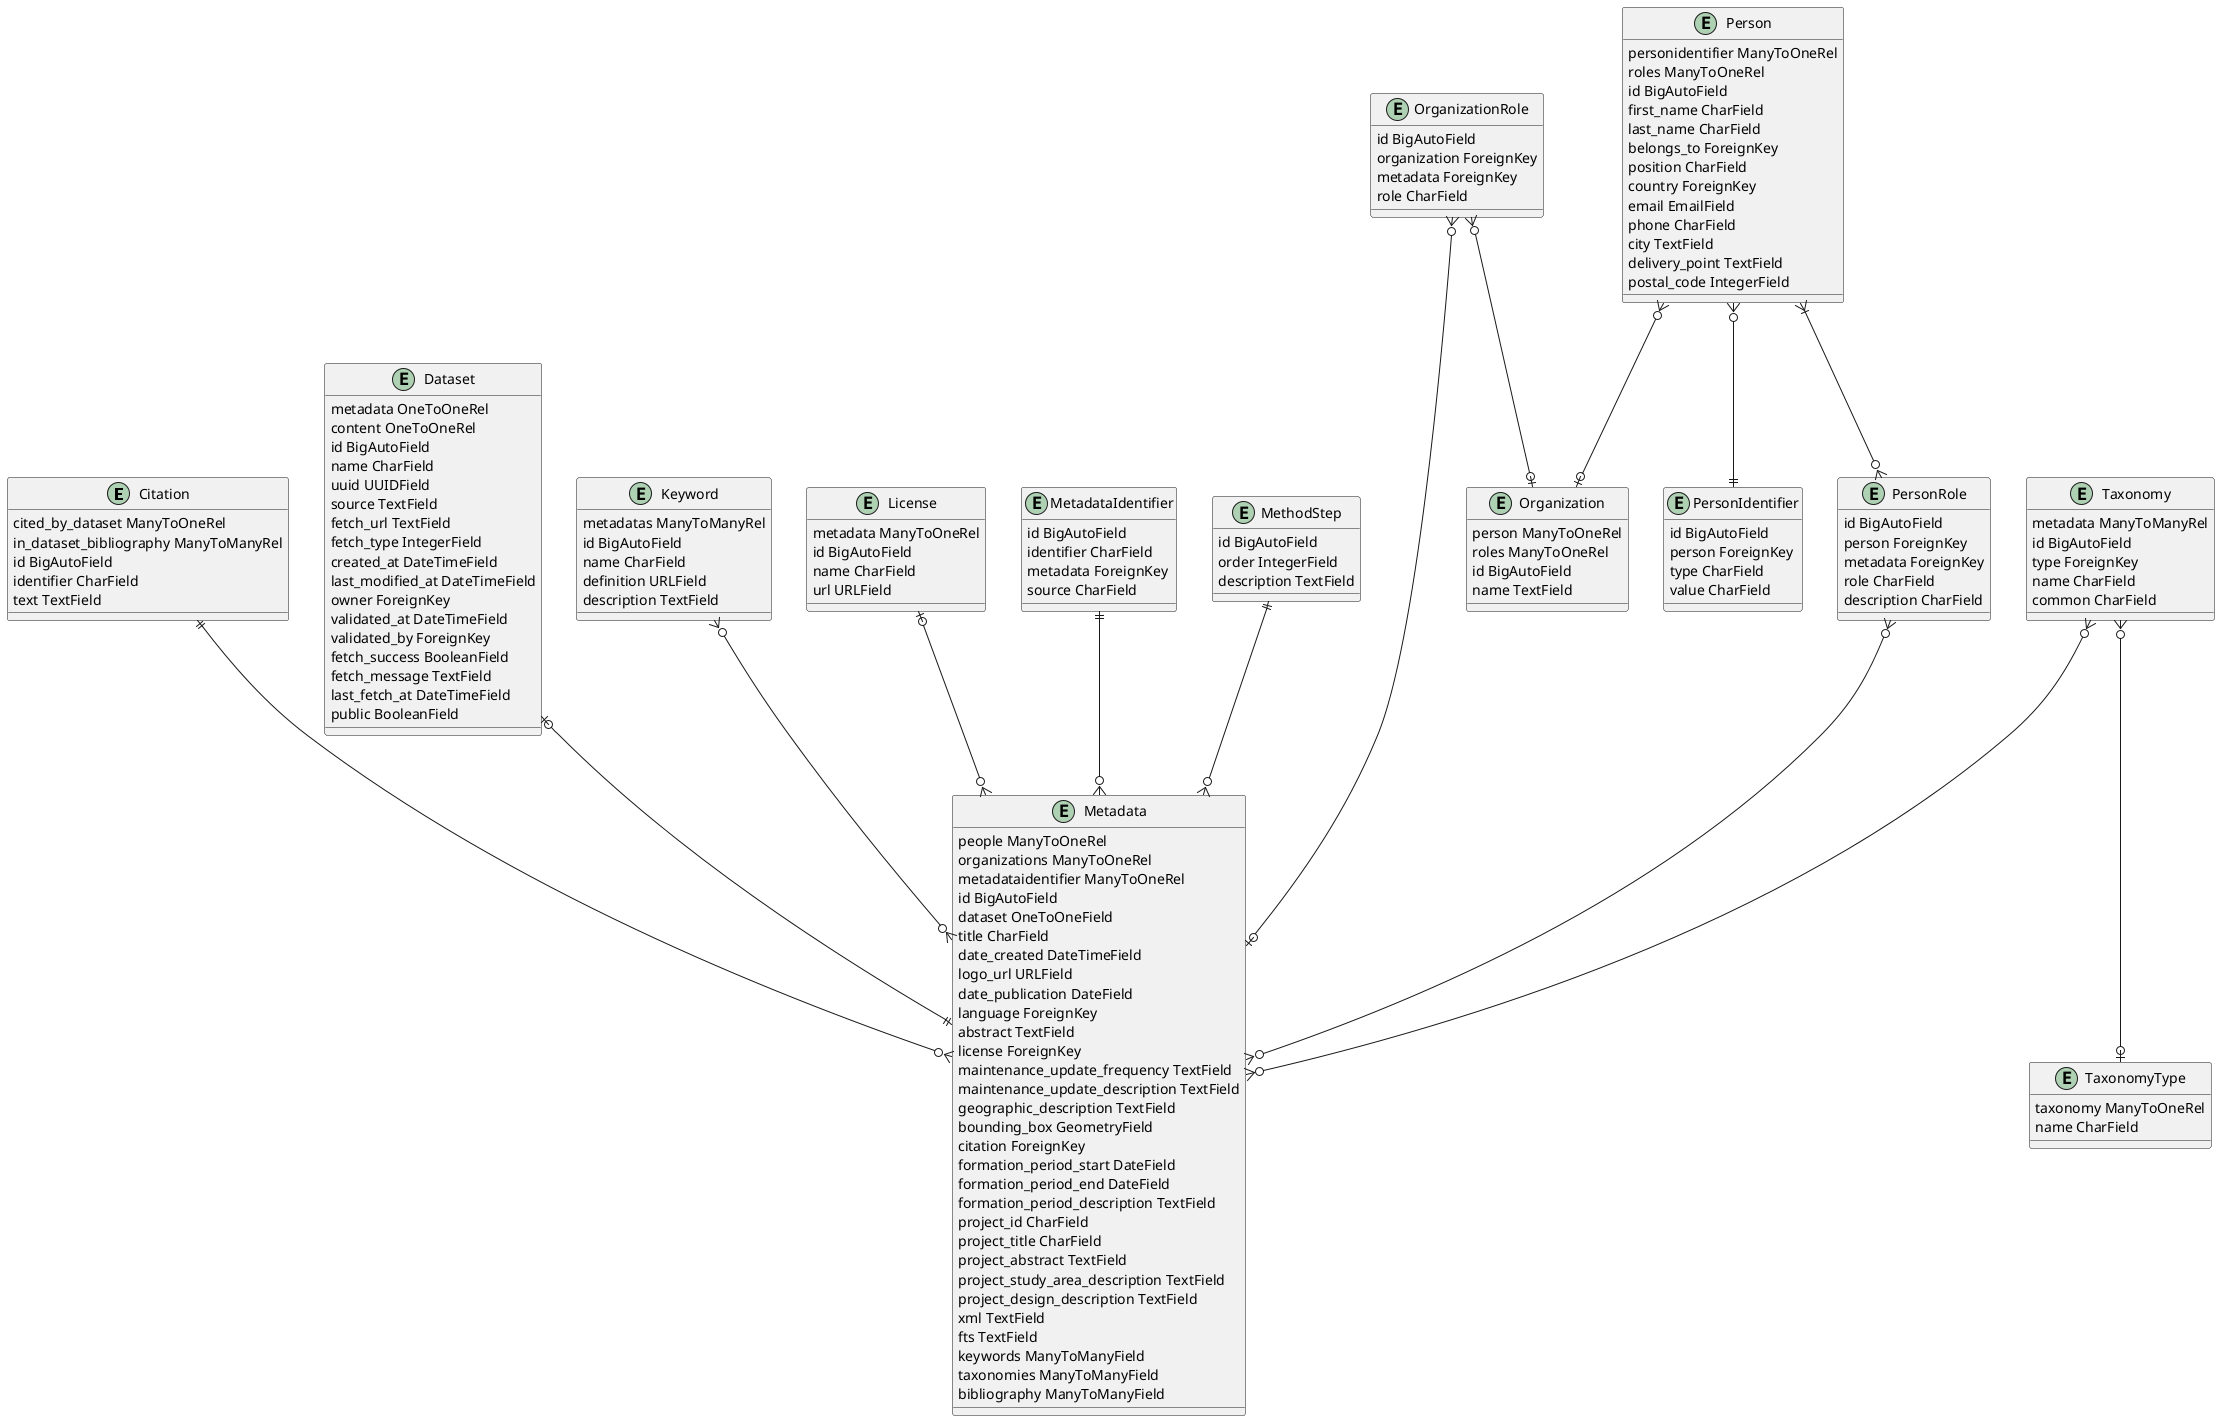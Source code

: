 @startuml
entity Citation {
    cited_by_dataset ManyToOneRel
    in_dataset_bibliography ManyToManyRel
    id BigAutoField
    identifier CharField
    text TextField
}

entity Dataset {
    metadata OneToOneRel
    content OneToOneRel
    id BigAutoField
    name CharField
    uuid UUIDField
    source TextField
    fetch_url TextField
    fetch_type IntegerField
    created_at DateTimeField
    last_modified_at DateTimeField
    owner ForeignKey
    validated_at DateTimeField
    validated_by ForeignKey
    fetch_success BooleanField
    fetch_message TextField
    last_fetch_at DateTimeField
    public BooleanField
}

entity Keyword {
    metadatas ManyToManyRel
    id BigAutoField
    name CharField
    definition URLField
    description TextField
}

entity License {
    metadata ManyToOneRel
    id BigAutoField
    name CharField
    url URLField
}

entity Metadata {
    people ManyToOneRel
    organizations ManyToOneRel
    metadataidentifier ManyToOneRel
    id BigAutoField
    dataset OneToOneField
    title CharField
    date_created DateTimeField
    logo_url URLField
    date_publication DateField
    language ForeignKey
    abstract TextField
    license ForeignKey
    maintenance_update_frequency TextField
    maintenance_update_description TextField
    geographic_description TextField
    bounding_box GeometryField
    citation ForeignKey
    formation_period_start DateField
    formation_period_end DateField
    formation_period_description TextField
    project_id CharField
    project_title CharField
    project_abstract TextField
    project_study_area_description TextField
    project_design_description TextField
    xml TextField
    fts TextField
    keywords ManyToManyField
    taxonomies ManyToManyField
    bibliography ManyToManyField
}

entity MetadataIdentifier {
    id BigAutoField
    identifier CharField
    metadata ForeignKey
    source CharField
}

entity MethodStep {
    id BigAutoField
    order IntegerField
    description TextField
}

entity Organization {
    person ManyToOneRel
    roles ManyToOneRel
    id BigAutoField
    name TextField
}

entity OrganizationRole {
    id BigAutoField
    organization ForeignKey
    metadata ForeignKey
    role CharField
}

entity Person {
    personidentifier ManyToOneRel
    roles ManyToOneRel
    id BigAutoField
    first_name CharField
    last_name CharField
    belongs_to ForeignKey
    position CharField
    country ForeignKey
    email EmailField
    phone CharField
    city TextField
    delivery_point TextField
    postal_code IntegerField
}

entity PersonIdentifier {
    id BigAutoField
    person ForeignKey
    type CharField
    value CharField
}

entity PersonRole {
    id BigAutoField
    person ForeignKey
    metadata ForeignKey
    role CharField
    description CharField
}

entity Taxonomy {
    metadata ManyToManyRel
    id BigAutoField
    type ForeignKey
    name CharField
    common CharField
}

entity TaxonomyType {
    taxonomy ManyToOneRel
    name CharField
}


Dataset |o--|| Metadata
Taxonomy }o--o| TaxonomyType
Taxonomy }o--o{ Metadata
PersonRole }o--o{ Metadata
Person }|--o{ PersonRole
Person }o--|| PersonIdentifier
Person }o--o| Organization
License |o--o{ Metadata
OrganizationRole }o--o| Metadata
OrganizationRole }o--o| Organization
MetadataIdentifier ||--o{ Metadata
MethodStep ||--o{ Metadata
Citation ||--o{ Metadata
Keyword }o--o{ Metadata
@enduml
